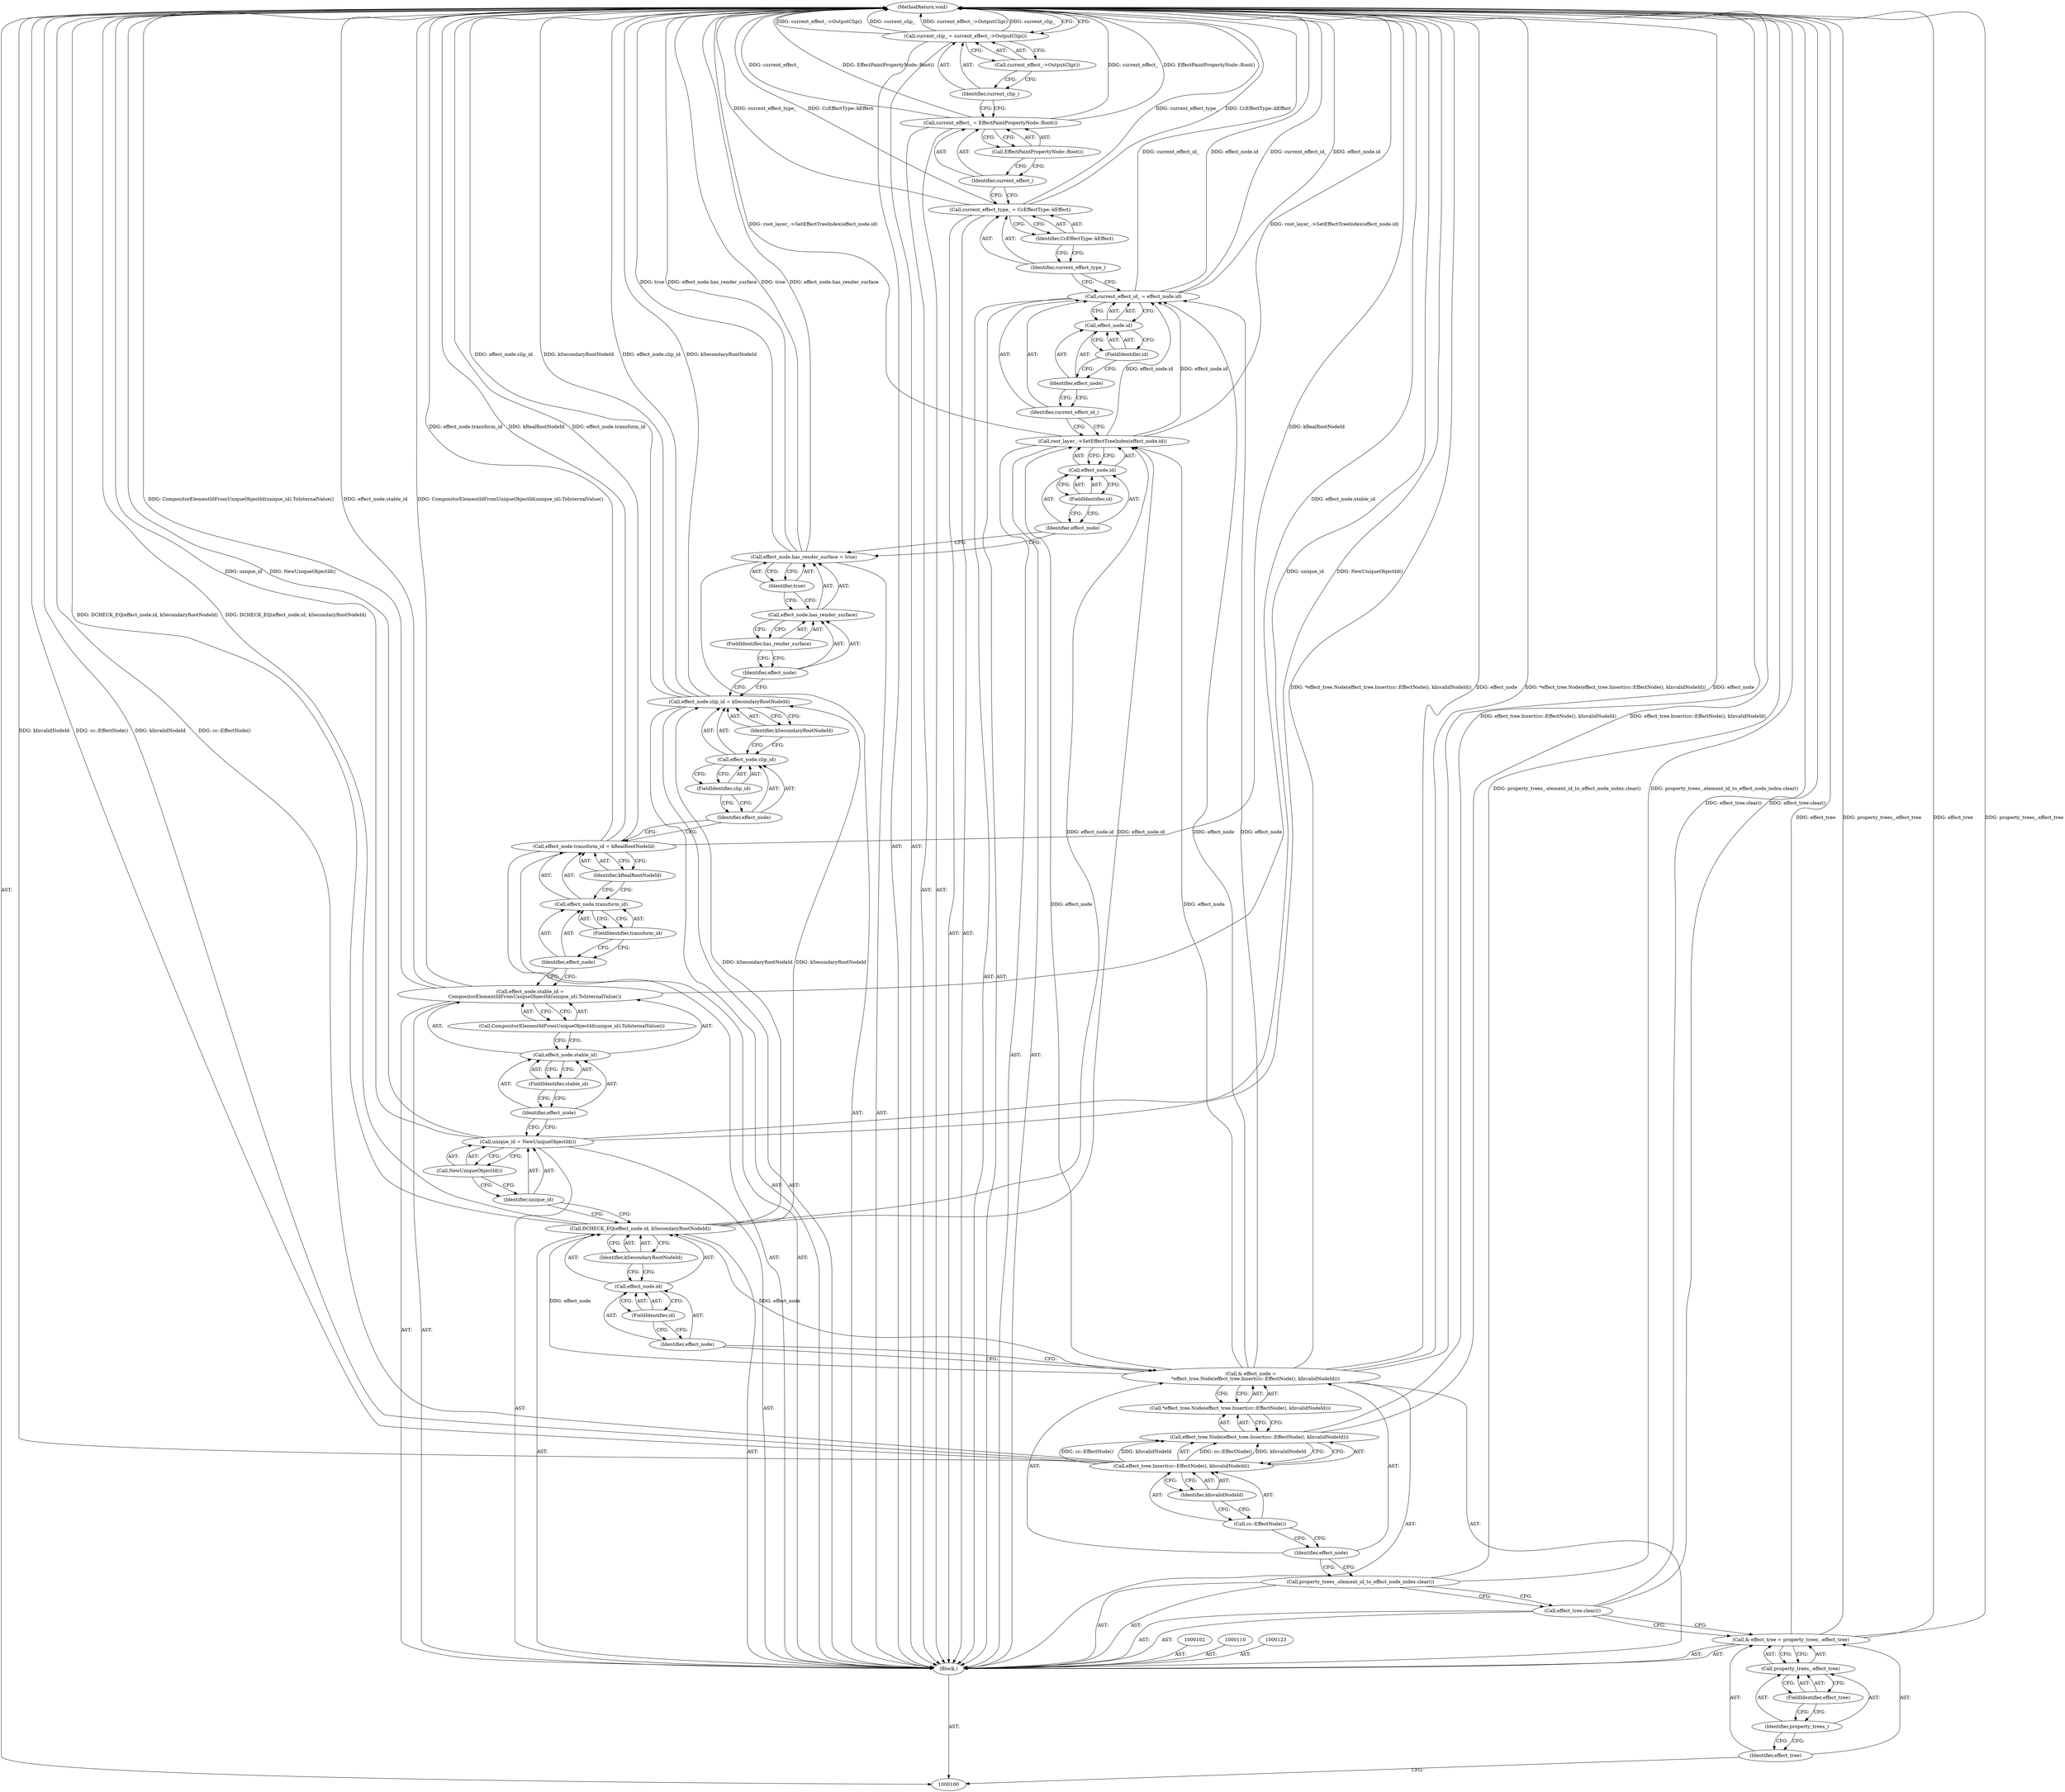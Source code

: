 digraph "1_Chrome_f911e11e7f6b5c0d6f5ee694a9871de6619889f7_38" {
"1000165" [label="(MethodReturn,void)"];
"1000101" [label="(Block,)"];
"1000130" [label="(FieldIdentifier,stable_id)"];
"1000127" [label="(Call,effect_node.stable_id =\n      CompositorElementIdFromUniqueObjectId(unique_id).ToInternalValue())"];
"1000128" [label="(Call,effect_node.stable_id)"];
"1000129" [label="(Identifier,effect_node)"];
"1000131" [label="(Call,CompositorElementIdFromUniqueObjectId(unique_id).ToInternalValue())"];
"1000135" [label="(FieldIdentifier,transform_id)"];
"1000132" [label="(Call,effect_node.transform_id = kRealRootNodeId)"];
"1000133" [label="(Call,effect_node.transform_id)"];
"1000134" [label="(Identifier,effect_node)"];
"1000136" [label="(Identifier,kRealRootNodeId)"];
"1000140" [label="(FieldIdentifier,clip_id)"];
"1000137" [label="(Call,effect_node.clip_id = kSecondaryRootNodeId)"];
"1000138" [label="(Call,effect_node.clip_id)"];
"1000139" [label="(Identifier,effect_node)"];
"1000141" [label="(Identifier,kSecondaryRootNodeId)"];
"1000145" [label="(FieldIdentifier,has_render_surface)"];
"1000142" [label="(Call,effect_node.has_render_surface = true)"];
"1000143" [label="(Call,effect_node.has_render_surface)"];
"1000144" [label="(Identifier,effect_node)"];
"1000146" [label="(Identifier,true)"];
"1000147" [label="(Call,root_layer_->SetEffectTreeIndex(effect_node.id))"];
"1000148" [label="(Call,effect_node.id)"];
"1000149" [label="(Identifier,effect_node)"];
"1000150" [label="(FieldIdentifier,id)"];
"1000153" [label="(Call,effect_node.id)"];
"1000154" [label="(Identifier,effect_node)"];
"1000151" [label="(Call,current_effect_id_ = effect_node.id)"];
"1000152" [label="(Identifier,current_effect_id_)"];
"1000155" [label="(FieldIdentifier,id)"];
"1000158" [label="(Identifier,CcEffectType::kEffect)"];
"1000156" [label="(Call,current_effect_type_ = CcEffectType::kEffect)"];
"1000157" [label="(Identifier,current_effect_type_)"];
"1000103" [label="(Call,& effect_tree = property_trees_.effect_tree)"];
"1000104" [label="(Identifier,effect_tree)"];
"1000105" [label="(Call,property_trees_.effect_tree)"];
"1000106" [label="(Identifier,property_trees_)"];
"1000107" [label="(FieldIdentifier,effect_tree)"];
"1000159" [label="(Call,current_effect_ = EffectPaintPropertyNode::Root())"];
"1000160" [label="(Identifier,current_effect_)"];
"1000161" [label="(Call,EffectPaintPropertyNode::Root())"];
"1000164" [label="(Call,current_effect_->OutputClip())"];
"1000162" [label="(Call,current_clip_ = current_effect_->OutputClip())"];
"1000163" [label="(Identifier,current_clip_)"];
"1000108" [label="(Call,effect_tree.clear())"];
"1000109" [label="(Call,property_trees_.element_id_to_effect_node_index.clear())"];
"1000111" [label="(Call,& effect_node =\n      *effect_tree.Node(effect_tree.Insert(cc::EffectNode(), kInvalidNodeId)))"];
"1000112" [label="(Identifier,effect_node)"];
"1000115" [label="(Call,effect_tree.Insert(cc::EffectNode(), kInvalidNodeId))"];
"1000116" [label="(Call,cc::EffectNode())"];
"1000113" [label="(Call,*effect_tree.Node(effect_tree.Insert(cc::EffectNode(), kInvalidNodeId)))"];
"1000117" [label="(Identifier,kInvalidNodeId)"];
"1000114" [label="(Call,effect_tree.Node(effect_tree.Insert(cc::EffectNode(), kInvalidNodeId)))"];
"1000119" [label="(Call,effect_node.id)"];
"1000120" [label="(Identifier,effect_node)"];
"1000118" [label="(Call,DCHECK_EQ(effect_node.id, kSecondaryRootNodeId))"];
"1000121" [label="(FieldIdentifier,id)"];
"1000122" [label="(Identifier,kSecondaryRootNodeId)"];
"1000124" [label="(Call,unique_id = NewUniqueObjectId())"];
"1000125" [label="(Identifier,unique_id)"];
"1000126" [label="(Call,NewUniqueObjectId())"];
"1000165" -> "1000100"  [label="AST: "];
"1000165" -> "1000162"  [label="CFG: "];
"1000124" -> "1000165"  [label="DDG: unique_id"];
"1000124" -> "1000165"  [label="DDG: NewUniqueObjectId()"];
"1000108" -> "1000165"  [label="DDG: effect_tree.clear()"];
"1000156" -> "1000165"  [label="DDG: current_effect_type_"];
"1000156" -> "1000165"  [label="DDG: CcEffectType::kEffect"];
"1000103" -> "1000165"  [label="DDG: effect_tree"];
"1000103" -> "1000165"  [label="DDG: property_trees_.effect_tree"];
"1000151" -> "1000165"  [label="DDG: current_effect_id_"];
"1000151" -> "1000165"  [label="DDG: effect_node.id"];
"1000114" -> "1000165"  [label="DDG: effect_tree.Insert(cc::EffectNode(), kInvalidNodeId)"];
"1000118" -> "1000165"  [label="DDG: DCHECK_EQ(effect_node.id, kSecondaryRootNodeId)"];
"1000111" -> "1000165"  [label="DDG: *effect_tree.Node(effect_tree.Insert(cc::EffectNode(), kInvalidNodeId))"];
"1000111" -> "1000165"  [label="DDG: effect_node"];
"1000115" -> "1000165"  [label="DDG: kInvalidNodeId"];
"1000115" -> "1000165"  [label="DDG: cc::EffectNode()"];
"1000162" -> "1000165"  [label="DDG: current_effect_->OutputClip()"];
"1000162" -> "1000165"  [label="DDG: current_clip_"];
"1000159" -> "1000165"  [label="DDG: current_effect_"];
"1000159" -> "1000165"  [label="DDG: EffectPaintPropertyNode::Root()"];
"1000137" -> "1000165"  [label="DDG: kSecondaryRootNodeId"];
"1000137" -> "1000165"  [label="DDG: effect_node.clip_id"];
"1000132" -> "1000165"  [label="DDG: effect_node.transform_id"];
"1000132" -> "1000165"  [label="DDG: kRealRootNodeId"];
"1000142" -> "1000165"  [label="DDG: effect_node.has_render_surface"];
"1000142" -> "1000165"  [label="DDG: true"];
"1000127" -> "1000165"  [label="DDG: effect_node.stable_id"];
"1000127" -> "1000165"  [label="DDG: CompositorElementIdFromUniqueObjectId(unique_id).ToInternalValue()"];
"1000147" -> "1000165"  [label="DDG: root_layer_->SetEffectTreeIndex(effect_node.id)"];
"1000109" -> "1000165"  [label="DDG: property_trees_.element_id_to_effect_node_index.clear()"];
"1000101" -> "1000100"  [label="AST: "];
"1000102" -> "1000101"  [label="AST: "];
"1000103" -> "1000101"  [label="AST: "];
"1000108" -> "1000101"  [label="AST: "];
"1000109" -> "1000101"  [label="AST: "];
"1000110" -> "1000101"  [label="AST: "];
"1000111" -> "1000101"  [label="AST: "];
"1000118" -> "1000101"  [label="AST: "];
"1000123" -> "1000101"  [label="AST: "];
"1000124" -> "1000101"  [label="AST: "];
"1000127" -> "1000101"  [label="AST: "];
"1000132" -> "1000101"  [label="AST: "];
"1000137" -> "1000101"  [label="AST: "];
"1000142" -> "1000101"  [label="AST: "];
"1000147" -> "1000101"  [label="AST: "];
"1000151" -> "1000101"  [label="AST: "];
"1000156" -> "1000101"  [label="AST: "];
"1000159" -> "1000101"  [label="AST: "];
"1000162" -> "1000101"  [label="AST: "];
"1000130" -> "1000128"  [label="AST: "];
"1000130" -> "1000129"  [label="CFG: "];
"1000128" -> "1000130"  [label="CFG: "];
"1000127" -> "1000101"  [label="AST: "];
"1000127" -> "1000131"  [label="CFG: "];
"1000128" -> "1000127"  [label="AST: "];
"1000131" -> "1000127"  [label="AST: "];
"1000134" -> "1000127"  [label="CFG: "];
"1000127" -> "1000165"  [label="DDG: effect_node.stable_id"];
"1000127" -> "1000165"  [label="DDG: CompositorElementIdFromUniqueObjectId(unique_id).ToInternalValue()"];
"1000128" -> "1000127"  [label="AST: "];
"1000128" -> "1000130"  [label="CFG: "];
"1000129" -> "1000128"  [label="AST: "];
"1000130" -> "1000128"  [label="AST: "];
"1000131" -> "1000128"  [label="CFG: "];
"1000129" -> "1000128"  [label="AST: "];
"1000129" -> "1000124"  [label="CFG: "];
"1000130" -> "1000129"  [label="CFG: "];
"1000131" -> "1000127"  [label="AST: "];
"1000131" -> "1000128"  [label="CFG: "];
"1000127" -> "1000131"  [label="CFG: "];
"1000135" -> "1000133"  [label="AST: "];
"1000135" -> "1000134"  [label="CFG: "];
"1000133" -> "1000135"  [label="CFG: "];
"1000132" -> "1000101"  [label="AST: "];
"1000132" -> "1000136"  [label="CFG: "];
"1000133" -> "1000132"  [label="AST: "];
"1000136" -> "1000132"  [label="AST: "];
"1000139" -> "1000132"  [label="CFG: "];
"1000132" -> "1000165"  [label="DDG: effect_node.transform_id"];
"1000132" -> "1000165"  [label="DDG: kRealRootNodeId"];
"1000133" -> "1000132"  [label="AST: "];
"1000133" -> "1000135"  [label="CFG: "];
"1000134" -> "1000133"  [label="AST: "];
"1000135" -> "1000133"  [label="AST: "];
"1000136" -> "1000133"  [label="CFG: "];
"1000134" -> "1000133"  [label="AST: "];
"1000134" -> "1000127"  [label="CFG: "];
"1000135" -> "1000134"  [label="CFG: "];
"1000136" -> "1000132"  [label="AST: "];
"1000136" -> "1000133"  [label="CFG: "];
"1000132" -> "1000136"  [label="CFG: "];
"1000140" -> "1000138"  [label="AST: "];
"1000140" -> "1000139"  [label="CFG: "];
"1000138" -> "1000140"  [label="CFG: "];
"1000137" -> "1000101"  [label="AST: "];
"1000137" -> "1000141"  [label="CFG: "];
"1000138" -> "1000137"  [label="AST: "];
"1000141" -> "1000137"  [label="AST: "];
"1000144" -> "1000137"  [label="CFG: "];
"1000137" -> "1000165"  [label="DDG: kSecondaryRootNodeId"];
"1000137" -> "1000165"  [label="DDG: effect_node.clip_id"];
"1000118" -> "1000137"  [label="DDG: kSecondaryRootNodeId"];
"1000138" -> "1000137"  [label="AST: "];
"1000138" -> "1000140"  [label="CFG: "];
"1000139" -> "1000138"  [label="AST: "];
"1000140" -> "1000138"  [label="AST: "];
"1000141" -> "1000138"  [label="CFG: "];
"1000139" -> "1000138"  [label="AST: "];
"1000139" -> "1000132"  [label="CFG: "];
"1000140" -> "1000139"  [label="CFG: "];
"1000141" -> "1000137"  [label="AST: "];
"1000141" -> "1000138"  [label="CFG: "];
"1000137" -> "1000141"  [label="CFG: "];
"1000145" -> "1000143"  [label="AST: "];
"1000145" -> "1000144"  [label="CFG: "];
"1000143" -> "1000145"  [label="CFG: "];
"1000142" -> "1000101"  [label="AST: "];
"1000142" -> "1000146"  [label="CFG: "];
"1000143" -> "1000142"  [label="AST: "];
"1000146" -> "1000142"  [label="AST: "];
"1000149" -> "1000142"  [label="CFG: "];
"1000142" -> "1000165"  [label="DDG: effect_node.has_render_surface"];
"1000142" -> "1000165"  [label="DDG: true"];
"1000143" -> "1000142"  [label="AST: "];
"1000143" -> "1000145"  [label="CFG: "];
"1000144" -> "1000143"  [label="AST: "];
"1000145" -> "1000143"  [label="AST: "];
"1000146" -> "1000143"  [label="CFG: "];
"1000144" -> "1000143"  [label="AST: "];
"1000144" -> "1000137"  [label="CFG: "];
"1000145" -> "1000144"  [label="CFG: "];
"1000146" -> "1000142"  [label="AST: "];
"1000146" -> "1000143"  [label="CFG: "];
"1000142" -> "1000146"  [label="CFG: "];
"1000147" -> "1000101"  [label="AST: "];
"1000147" -> "1000148"  [label="CFG: "];
"1000148" -> "1000147"  [label="AST: "];
"1000152" -> "1000147"  [label="CFG: "];
"1000147" -> "1000165"  [label="DDG: root_layer_->SetEffectTreeIndex(effect_node.id)"];
"1000111" -> "1000147"  [label="DDG: effect_node"];
"1000118" -> "1000147"  [label="DDG: effect_node.id"];
"1000147" -> "1000151"  [label="DDG: effect_node.id"];
"1000148" -> "1000147"  [label="AST: "];
"1000148" -> "1000150"  [label="CFG: "];
"1000149" -> "1000148"  [label="AST: "];
"1000150" -> "1000148"  [label="AST: "];
"1000147" -> "1000148"  [label="CFG: "];
"1000149" -> "1000148"  [label="AST: "];
"1000149" -> "1000142"  [label="CFG: "];
"1000150" -> "1000149"  [label="CFG: "];
"1000150" -> "1000148"  [label="AST: "];
"1000150" -> "1000149"  [label="CFG: "];
"1000148" -> "1000150"  [label="CFG: "];
"1000153" -> "1000151"  [label="AST: "];
"1000153" -> "1000155"  [label="CFG: "];
"1000154" -> "1000153"  [label="AST: "];
"1000155" -> "1000153"  [label="AST: "];
"1000151" -> "1000153"  [label="CFG: "];
"1000154" -> "1000153"  [label="AST: "];
"1000154" -> "1000152"  [label="CFG: "];
"1000155" -> "1000154"  [label="CFG: "];
"1000151" -> "1000101"  [label="AST: "];
"1000151" -> "1000153"  [label="CFG: "];
"1000152" -> "1000151"  [label="AST: "];
"1000153" -> "1000151"  [label="AST: "];
"1000157" -> "1000151"  [label="CFG: "];
"1000151" -> "1000165"  [label="DDG: current_effect_id_"];
"1000151" -> "1000165"  [label="DDG: effect_node.id"];
"1000147" -> "1000151"  [label="DDG: effect_node.id"];
"1000111" -> "1000151"  [label="DDG: effect_node"];
"1000152" -> "1000151"  [label="AST: "];
"1000152" -> "1000147"  [label="CFG: "];
"1000154" -> "1000152"  [label="CFG: "];
"1000155" -> "1000153"  [label="AST: "];
"1000155" -> "1000154"  [label="CFG: "];
"1000153" -> "1000155"  [label="CFG: "];
"1000158" -> "1000156"  [label="AST: "];
"1000158" -> "1000157"  [label="CFG: "];
"1000156" -> "1000158"  [label="CFG: "];
"1000156" -> "1000101"  [label="AST: "];
"1000156" -> "1000158"  [label="CFG: "];
"1000157" -> "1000156"  [label="AST: "];
"1000158" -> "1000156"  [label="AST: "];
"1000160" -> "1000156"  [label="CFG: "];
"1000156" -> "1000165"  [label="DDG: current_effect_type_"];
"1000156" -> "1000165"  [label="DDG: CcEffectType::kEffect"];
"1000157" -> "1000156"  [label="AST: "];
"1000157" -> "1000151"  [label="CFG: "];
"1000158" -> "1000157"  [label="CFG: "];
"1000103" -> "1000101"  [label="AST: "];
"1000103" -> "1000105"  [label="CFG: "];
"1000104" -> "1000103"  [label="AST: "];
"1000105" -> "1000103"  [label="AST: "];
"1000108" -> "1000103"  [label="CFG: "];
"1000103" -> "1000165"  [label="DDG: effect_tree"];
"1000103" -> "1000165"  [label="DDG: property_trees_.effect_tree"];
"1000104" -> "1000103"  [label="AST: "];
"1000104" -> "1000100"  [label="CFG: "];
"1000106" -> "1000104"  [label="CFG: "];
"1000105" -> "1000103"  [label="AST: "];
"1000105" -> "1000107"  [label="CFG: "];
"1000106" -> "1000105"  [label="AST: "];
"1000107" -> "1000105"  [label="AST: "];
"1000103" -> "1000105"  [label="CFG: "];
"1000106" -> "1000105"  [label="AST: "];
"1000106" -> "1000104"  [label="CFG: "];
"1000107" -> "1000106"  [label="CFG: "];
"1000107" -> "1000105"  [label="AST: "];
"1000107" -> "1000106"  [label="CFG: "];
"1000105" -> "1000107"  [label="CFG: "];
"1000159" -> "1000101"  [label="AST: "];
"1000159" -> "1000161"  [label="CFG: "];
"1000160" -> "1000159"  [label="AST: "];
"1000161" -> "1000159"  [label="AST: "];
"1000163" -> "1000159"  [label="CFG: "];
"1000159" -> "1000165"  [label="DDG: current_effect_"];
"1000159" -> "1000165"  [label="DDG: EffectPaintPropertyNode::Root()"];
"1000160" -> "1000159"  [label="AST: "];
"1000160" -> "1000156"  [label="CFG: "];
"1000161" -> "1000160"  [label="CFG: "];
"1000161" -> "1000159"  [label="AST: "];
"1000161" -> "1000160"  [label="CFG: "];
"1000159" -> "1000161"  [label="CFG: "];
"1000164" -> "1000162"  [label="AST: "];
"1000164" -> "1000163"  [label="CFG: "];
"1000162" -> "1000164"  [label="CFG: "];
"1000162" -> "1000101"  [label="AST: "];
"1000162" -> "1000164"  [label="CFG: "];
"1000163" -> "1000162"  [label="AST: "];
"1000164" -> "1000162"  [label="AST: "];
"1000165" -> "1000162"  [label="CFG: "];
"1000162" -> "1000165"  [label="DDG: current_effect_->OutputClip()"];
"1000162" -> "1000165"  [label="DDG: current_clip_"];
"1000163" -> "1000162"  [label="AST: "];
"1000163" -> "1000159"  [label="CFG: "];
"1000164" -> "1000163"  [label="CFG: "];
"1000108" -> "1000101"  [label="AST: "];
"1000108" -> "1000103"  [label="CFG: "];
"1000109" -> "1000108"  [label="CFG: "];
"1000108" -> "1000165"  [label="DDG: effect_tree.clear()"];
"1000109" -> "1000101"  [label="AST: "];
"1000109" -> "1000108"  [label="CFG: "];
"1000112" -> "1000109"  [label="CFG: "];
"1000109" -> "1000165"  [label="DDG: property_trees_.element_id_to_effect_node_index.clear()"];
"1000111" -> "1000101"  [label="AST: "];
"1000111" -> "1000113"  [label="CFG: "];
"1000112" -> "1000111"  [label="AST: "];
"1000113" -> "1000111"  [label="AST: "];
"1000120" -> "1000111"  [label="CFG: "];
"1000111" -> "1000165"  [label="DDG: *effect_tree.Node(effect_tree.Insert(cc::EffectNode(), kInvalidNodeId))"];
"1000111" -> "1000165"  [label="DDG: effect_node"];
"1000111" -> "1000118"  [label="DDG: effect_node"];
"1000111" -> "1000147"  [label="DDG: effect_node"];
"1000111" -> "1000151"  [label="DDG: effect_node"];
"1000112" -> "1000111"  [label="AST: "];
"1000112" -> "1000109"  [label="CFG: "];
"1000116" -> "1000112"  [label="CFG: "];
"1000115" -> "1000114"  [label="AST: "];
"1000115" -> "1000117"  [label="CFG: "];
"1000116" -> "1000115"  [label="AST: "];
"1000117" -> "1000115"  [label="AST: "];
"1000114" -> "1000115"  [label="CFG: "];
"1000115" -> "1000165"  [label="DDG: kInvalidNodeId"];
"1000115" -> "1000165"  [label="DDG: cc::EffectNode()"];
"1000115" -> "1000114"  [label="DDG: cc::EffectNode()"];
"1000115" -> "1000114"  [label="DDG: kInvalidNodeId"];
"1000116" -> "1000115"  [label="AST: "];
"1000116" -> "1000112"  [label="CFG: "];
"1000117" -> "1000116"  [label="CFG: "];
"1000113" -> "1000111"  [label="AST: "];
"1000113" -> "1000114"  [label="CFG: "];
"1000114" -> "1000113"  [label="AST: "];
"1000111" -> "1000113"  [label="CFG: "];
"1000117" -> "1000115"  [label="AST: "];
"1000117" -> "1000116"  [label="CFG: "];
"1000115" -> "1000117"  [label="CFG: "];
"1000114" -> "1000113"  [label="AST: "];
"1000114" -> "1000115"  [label="CFG: "];
"1000115" -> "1000114"  [label="AST: "];
"1000113" -> "1000114"  [label="CFG: "];
"1000114" -> "1000165"  [label="DDG: effect_tree.Insert(cc::EffectNode(), kInvalidNodeId)"];
"1000115" -> "1000114"  [label="DDG: cc::EffectNode()"];
"1000115" -> "1000114"  [label="DDG: kInvalidNodeId"];
"1000119" -> "1000118"  [label="AST: "];
"1000119" -> "1000121"  [label="CFG: "];
"1000120" -> "1000119"  [label="AST: "];
"1000121" -> "1000119"  [label="AST: "];
"1000122" -> "1000119"  [label="CFG: "];
"1000120" -> "1000119"  [label="AST: "];
"1000120" -> "1000111"  [label="CFG: "];
"1000121" -> "1000120"  [label="CFG: "];
"1000118" -> "1000101"  [label="AST: "];
"1000118" -> "1000122"  [label="CFG: "];
"1000119" -> "1000118"  [label="AST: "];
"1000122" -> "1000118"  [label="AST: "];
"1000125" -> "1000118"  [label="CFG: "];
"1000118" -> "1000165"  [label="DDG: DCHECK_EQ(effect_node.id, kSecondaryRootNodeId)"];
"1000111" -> "1000118"  [label="DDG: effect_node"];
"1000118" -> "1000137"  [label="DDG: kSecondaryRootNodeId"];
"1000118" -> "1000147"  [label="DDG: effect_node.id"];
"1000121" -> "1000119"  [label="AST: "];
"1000121" -> "1000120"  [label="CFG: "];
"1000119" -> "1000121"  [label="CFG: "];
"1000122" -> "1000118"  [label="AST: "];
"1000122" -> "1000119"  [label="CFG: "];
"1000118" -> "1000122"  [label="CFG: "];
"1000124" -> "1000101"  [label="AST: "];
"1000124" -> "1000126"  [label="CFG: "];
"1000125" -> "1000124"  [label="AST: "];
"1000126" -> "1000124"  [label="AST: "];
"1000129" -> "1000124"  [label="CFG: "];
"1000124" -> "1000165"  [label="DDG: unique_id"];
"1000124" -> "1000165"  [label="DDG: NewUniqueObjectId()"];
"1000125" -> "1000124"  [label="AST: "];
"1000125" -> "1000118"  [label="CFG: "];
"1000126" -> "1000125"  [label="CFG: "];
"1000126" -> "1000124"  [label="AST: "];
"1000126" -> "1000125"  [label="CFG: "];
"1000124" -> "1000126"  [label="CFG: "];
}
